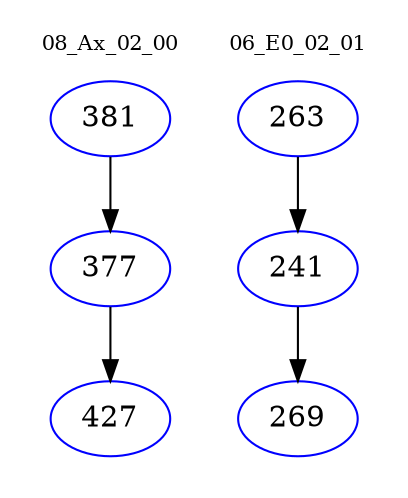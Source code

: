 digraph{
subgraph cluster_0 {
color = white
label = "08_Ax_02_00";
fontsize=10;
T0_381 [label="381", color="blue"]
T0_381 -> T0_377 [color="black"]
T0_377 [label="377", color="blue"]
T0_377 -> T0_427 [color="black"]
T0_427 [label="427", color="blue"]
}
subgraph cluster_1 {
color = white
label = "06_E0_02_01";
fontsize=10;
T1_263 [label="263", color="blue"]
T1_263 -> T1_241 [color="black"]
T1_241 [label="241", color="blue"]
T1_241 -> T1_269 [color="black"]
T1_269 [label="269", color="blue"]
}
}
